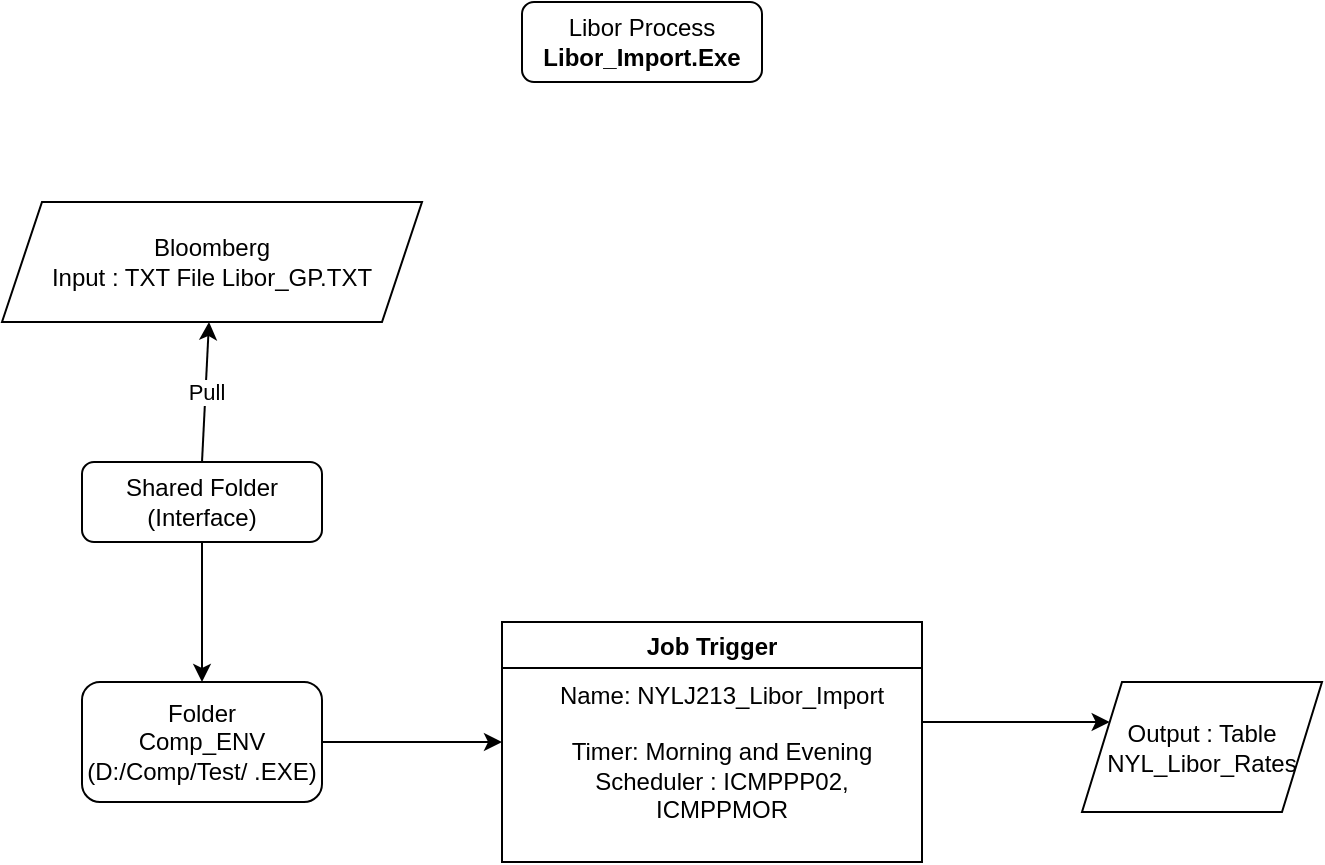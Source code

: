 <mxfile version="20.2.4" type="github">
  <diagram id="C5RBs43oDa-KdzZeNtuy" name="Page-1">
    <mxGraphModel dx="782" dy="436" grid="1" gridSize="10" guides="1" tooltips="1" connect="1" arrows="1" fold="1" page="1" pageScale="1" pageWidth="827" pageHeight="1169" math="0" shadow="0">
      <root>
        <mxCell id="WIyWlLk6GJQsqaUBKTNV-0" />
        <mxCell id="WIyWlLk6GJQsqaUBKTNV-1" parent="WIyWlLk6GJQsqaUBKTNV-0" />
        <mxCell id="QAcS5xoyfMFd0kO_kidX-3" value="" style="edgeStyle=orthogonalEdgeStyle;rounded=0;orthogonalLoop=1;jettySize=auto;html=1;" parent="WIyWlLk6GJQsqaUBKTNV-1" source="QAcS5xoyfMFd0kO_kidX-0" target="QAcS5xoyfMFd0kO_kidX-2" edge="1">
          <mxGeometry relative="1" as="geometry" />
        </mxCell>
        <mxCell id="QAcS5xoyfMFd0kO_kidX-0" value="Shared Folder (Interface)" style="rounded=1;whiteSpace=wrap;html=1;fontSize=12;glass=0;strokeWidth=1;shadow=0;" parent="WIyWlLk6GJQsqaUBKTNV-1" vertex="1">
          <mxGeometry x="160" y="290" width="120" height="40" as="geometry" />
        </mxCell>
        <mxCell id="QAcS5xoyfMFd0kO_kidX-1" value="&amp;nbsp;Pull&amp;nbsp;" style="endArrow=classic;html=1;rounded=0;exitX=0.5;exitY=0;exitDx=0;exitDy=0;" parent="WIyWlLk6GJQsqaUBKTNV-1" source="QAcS5xoyfMFd0kO_kidX-0" target="QAcS5xoyfMFd0kO_kidX-12" edge="1">
          <mxGeometry width="50" height="50" relative="1" as="geometry">
            <mxPoint x="220" y="280" as="sourcePoint" />
            <mxPoint x="430" y="290" as="targetPoint" />
          </mxGeometry>
        </mxCell>
        <mxCell id="QAcS5xoyfMFd0kO_kidX-2" value="Folder&lt;br&gt;Comp_ENV (D:/Comp/Test/ .EXE)" style="whiteSpace=wrap;html=1;rounded=1;glass=0;strokeWidth=1;shadow=0;" parent="WIyWlLk6GJQsqaUBKTNV-1" vertex="1">
          <mxGeometry x="160" y="400" width="120" height="60" as="geometry" />
        </mxCell>
        <mxCell id="QAcS5xoyfMFd0kO_kidX-4" value="Job Trigger" style="swimlane;startSize=23;" parent="WIyWlLk6GJQsqaUBKTNV-1" vertex="1">
          <mxGeometry x="370" y="370" width="210" height="120" as="geometry" />
        </mxCell>
        <mxCell id="QAcS5xoyfMFd0kO_kidX-6" value="Name: NYLJ213_Libor_Import&lt;br&gt;&amp;nbsp;&lt;br&gt;Timer: Morning and Evening&lt;br&gt;Scheduler : ICMPPP02, ICMPPMOR" style="text;html=1;strokeColor=none;fillColor=none;align=center;verticalAlign=middle;whiteSpace=wrap;rounded=0;" parent="QAcS5xoyfMFd0kO_kidX-4" vertex="1">
          <mxGeometry x="20" y="50" width="180" height="30" as="geometry" />
        </mxCell>
        <mxCell id="QAcS5xoyfMFd0kO_kidX-5" value="" style="endArrow=classic;html=1;rounded=0;entryX=0;entryY=0.5;entryDx=0;entryDy=0;exitX=1;exitY=0.5;exitDx=0;exitDy=0;" parent="WIyWlLk6GJQsqaUBKTNV-1" source="QAcS5xoyfMFd0kO_kidX-2" target="QAcS5xoyfMFd0kO_kidX-4" edge="1">
          <mxGeometry width="50" height="50" relative="1" as="geometry">
            <mxPoint x="290" y="420" as="sourcePoint" />
            <mxPoint x="330" y="300" as="targetPoint" />
          </mxGeometry>
        </mxCell>
        <mxCell id="QAcS5xoyfMFd0kO_kidX-9" value="Output : Table NYL_Libor_Rates" style="shape=parallelogram;perimeter=parallelogramPerimeter;whiteSpace=wrap;html=1;fixedSize=1;" parent="WIyWlLk6GJQsqaUBKTNV-1" vertex="1">
          <mxGeometry x="660" y="400" width="120" height="65" as="geometry" />
        </mxCell>
        <mxCell id="QAcS5xoyfMFd0kO_kidX-11" value="" style="endArrow=classic;html=1;rounded=0;entryX=0;entryY=0.25;entryDx=0;entryDy=0;" parent="WIyWlLk6GJQsqaUBKTNV-1" target="QAcS5xoyfMFd0kO_kidX-9" edge="1">
          <mxGeometry width="50" height="50" relative="1" as="geometry">
            <mxPoint x="580" y="420" as="sourcePoint" />
            <mxPoint x="380" y="440" as="targetPoint" />
            <Array as="points" />
          </mxGeometry>
        </mxCell>
        <mxCell id="QAcS5xoyfMFd0kO_kidX-12" value="Bloomberg&lt;br&gt;Input : TXT File Libor_GP.TXT" style="shape=parallelogram;perimeter=parallelogramPerimeter;whiteSpace=wrap;html=1;fixedSize=1;" parent="WIyWlLk6GJQsqaUBKTNV-1" vertex="1">
          <mxGeometry x="120" y="160" width="210" height="60" as="geometry" />
        </mxCell>
        <mxCell id="QAcS5xoyfMFd0kO_kidX-14" value="Libor Process&lt;br&gt;&lt;b&gt;Libor_Import.Exe&lt;/b&gt;" style="rounded=1;whiteSpace=wrap;html=1;" parent="WIyWlLk6GJQsqaUBKTNV-1" vertex="1">
          <mxGeometry x="380" y="60" width="120" height="40" as="geometry" />
        </mxCell>
      </root>
    </mxGraphModel>
  </diagram>
</mxfile>
